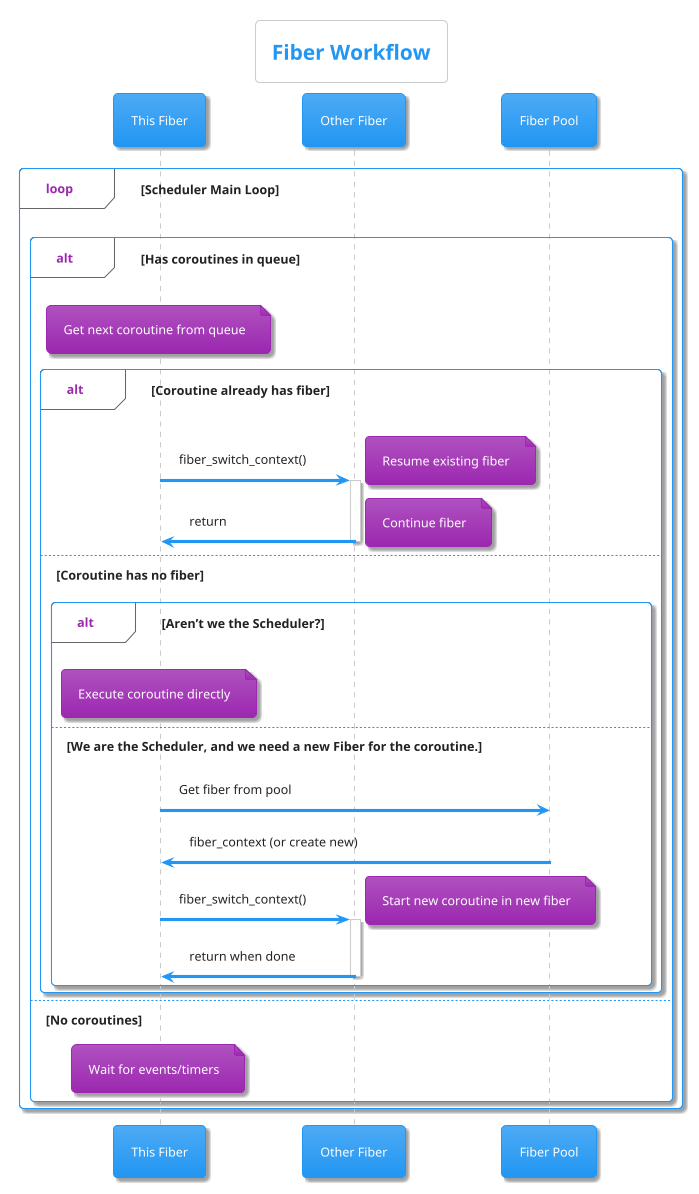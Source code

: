 @startuml Fiber Workflow
!theme materia
title Fiber Workflow

participant "This Fiber" as ThisFiber
participant "Other Fiber" as WorkerF1
participant "Fiber Pool" as Pool

loop Scheduler Main Loop
    alt Has coroutines in queue
        note over ThisFiber : Get next coroutine from queue
        
        alt Coroutine already has fiber
            ThisFiber -> WorkerF1 : fiber_switch_context()
            activate WorkerF1
            note right : Resume existing fiber
            
            WorkerF1 -> ThisFiber : return
            deactivate WorkerF1
            note right : Continue fiber

        else Coroutine has no fiber
            alt Aren’t we the Scheduler?
                note over ThisFiber : Execute coroutine directly
                
            else We are the Scheduler, and we need a new Fiber for the coroutine.
                ThisFiber -> Pool : Get fiber from pool
                Pool -> ThisFiber : fiber_context (or create new)
                
                ThisFiber -> WorkerF1 : fiber_switch_context()
                activate WorkerF1
                note right : Start new coroutine in new fiber
                
                WorkerF1 -> ThisFiber : return when done
                deactivate WorkerF1
            end
        end
        
    else No coroutines
        note over ThisFiber : Wait for events/timers
    end
end


@enduml